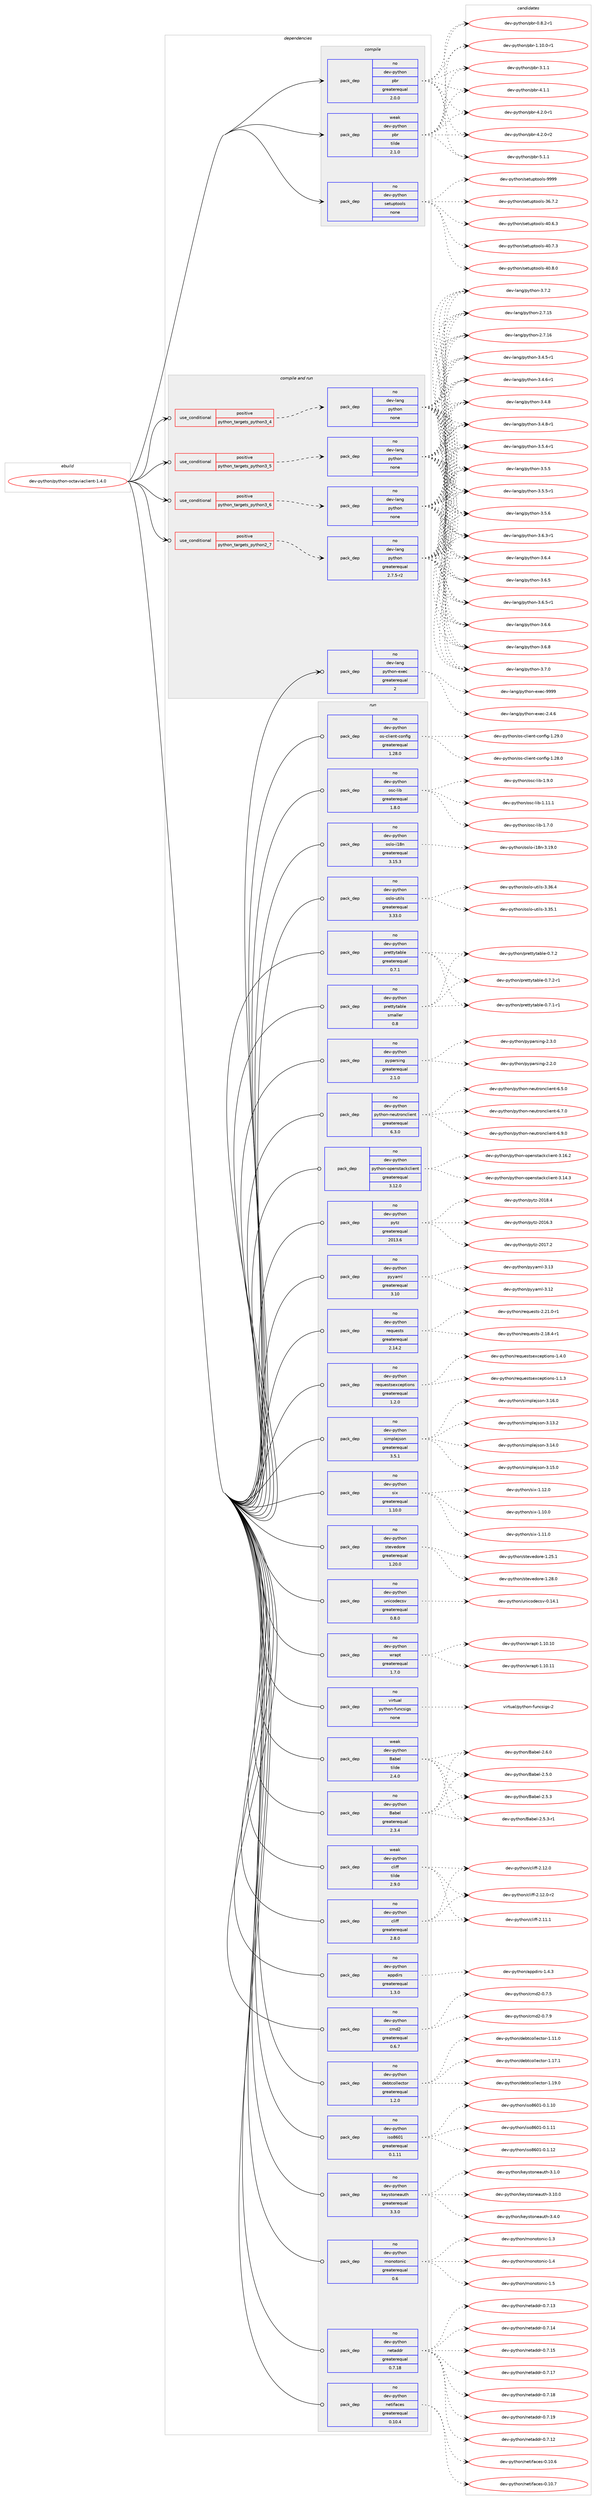 digraph prolog {

# *************
# Graph options
# *************

newrank=true;
concentrate=true;
compound=true;
graph [rankdir=LR,fontname=Helvetica,fontsize=10,ranksep=1.5];#, ranksep=2.5, nodesep=0.2];
edge  [arrowhead=vee];
node  [fontname=Helvetica,fontsize=10];

# **********
# The ebuild
# **********

subgraph cluster_leftcol {
color=gray;
rank=same;
label=<<i>ebuild</i>>;
id [label="dev-python/python-octaviaclient-1.4.0", color=red, width=4, href="../dev-python/python-octaviaclient-1.4.0.svg"];
}

# ****************
# The dependencies
# ****************

subgraph cluster_midcol {
color=gray;
label=<<i>dependencies</i>>;
subgraph cluster_compile {
fillcolor="#eeeeee";
style=filled;
label=<<i>compile</i>>;
subgraph pack1029944 {
dependency1436236 [label=<<TABLE BORDER="0" CELLBORDER="1" CELLSPACING="0" CELLPADDING="4" WIDTH="220"><TR><TD ROWSPAN="6" CELLPADDING="30">pack_dep</TD></TR><TR><TD WIDTH="110">no</TD></TR><TR><TD>dev-python</TD></TR><TR><TD>pbr</TD></TR><TR><TD>greaterequal</TD></TR><TR><TD>2.0.0</TD></TR></TABLE>>, shape=none, color=blue];
}
id:e -> dependency1436236:w [weight=20,style="solid",arrowhead="vee"];
subgraph pack1029945 {
dependency1436237 [label=<<TABLE BORDER="0" CELLBORDER="1" CELLSPACING="0" CELLPADDING="4" WIDTH="220"><TR><TD ROWSPAN="6" CELLPADDING="30">pack_dep</TD></TR><TR><TD WIDTH="110">no</TD></TR><TR><TD>dev-python</TD></TR><TR><TD>setuptools</TD></TR><TR><TD>none</TD></TR><TR><TD></TD></TR></TABLE>>, shape=none, color=blue];
}
id:e -> dependency1436237:w [weight=20,style="solid",arrowhead="vee"];
subgraph pack1029946 {
dependency1436238 [label=<<TABLE BORDER="0" CELLBORDER="1" CELLSPACING="0" CELLPADDING="4" WIDTH="220"><TR><TD ROWSPAN="6" CELLPADDING="30">pack_dep</TD></TR><TR><TD WIDTH="110">weak</TD></TR><TR><TD>dev-python</TD></TR><TR><TD>pbr</TD></TR><TR><TD>tilde</TD></TR><TR><TD>2.1.0</TD></TR></TABLE>>, shape=none, color=blue];
}
id:e -> dependency1436238:w [weight=20,style="solid",arrowhead="vee"];
}
subgraph cluster_compileandrun {
fillcolor="#eeeeee";
style=filled;
label=<<i>compile and run</i>>;
subgraph cond382938 {
dependency1436239 [label=<<TABLE BORDER="0" CELLBORDER="1" CELLSPACING="0" CELLPADDING="4"><TR><TD ROWSPAN="3" CELLPADDING="10">use_conditional</TD></TR><TR><TD>positive</TD></TR><TR><TD>python_targets_python2_7</TD></TR></TABLE>>, shape=none, color=red];
subgraph pack1029947 {
dependency1436240 [label=<<TABLE BORDER="0" CELLBORDER="1" CELLSPACING="0" CELLPADDING="4" WIDTH="220"><TR><TD ROWSPAN="6" CELLPADDING="30">pack_dep</TD></TR><TR><TD WIDTH="110">no</TD></TR><TR><TD>dev-lang</TD></TR><TR><TD>python</TD></TR><TR><TD>greaterequal</TD></TR><TR><TD>2.7.5-r2</TD></TR></TABLE>>, shape=none, color=blue];
}
dependency1436239:e -> dependency1436240:w [weight=20,style="dashed",arrowhead="vee"];
}
id:e -> dependency1436239:w [weight=20,style="solid",arrowhead="odotvee"];
subgraph cond382939 {
dependency1436241 [label=<<TABLE BORDER="0" CELLBORDER="1" CELLSPACING="0" CELLPADDING="4"><TR><TD ROWSPAN="3" CELLPADDING="10">use_conditional</TD></TR><TR><TD>positive</TD></TR><TR><TD>python_targets_python3_4</TD></TR></TABLE>>, shape=none, color=red];
subgraph pack1029948 {
dependency1436242 [label=<<TABLE BORDER="0" CELLBORDER="1" CELLSPACING="0" CELLPADDING="4" WIDTH="220"><TR><TD ROWSPAN="6" CELLPADDING="30">pack_dep</TD></TR><TR><TD WIDTH="110">no</TD></TR><TR><TD>dev-lang</TD></TR><TR><TD>python</TD></TR><TR><TD>none</TD></TR><TR><TD></TD></TR></TABLE>>, shape=none, color=blue];
}
dependency1436241:e -> dependency1436242:w [weight=20,style="dashed",arrowhead="vee"];
}
id:e -> dependency1436241:w [weight=20,style="solid",arrowhead="odotvee"];
subgraph cond382940 {
dependency1436243 [label=<<TABLE BORDER="0" CELLBORDER="1" CELLSPACING="0" CELLPADDING="4"><TR><TD ROWSPAN="3" CELLPADDING="10">use_conditional</TD></TR><TR><TD>positive</TD></TR><TR><TD>python_targets_python3_5</TD></TR></TABLE>>, shape=none, color=red];
subgraph pack1029949 {
dependency1436244 [label=<<TABLE BORDER="0" CELLBORDER="1" CELLSPACING="0" CELLPADDING="4" WIDTH="220"><TR><TD ROWSPAN="6" CELLPADDING="30">pack_dep</TD></TR><TR><TD WIDTH="110">no</TD></TR><TR><TD>dev-lang</TD></TR><TR><TD>python</TD></TR><TR><TD>none</TD></TR><TR><TD></TD></TR></TABLE>>, shape=none, color=blue];
}
dependency1436243:e -> dependency1436244:w [weight=20,style="dashed",arrowhead="vee"];
}
id:e -> dependency1436243:w [weight=20,style="solid",arrowhead="odotvee"];
subgraph cond382941 {
dependency1436245 [label=<<TABLE BORDER="0" CELLBORDER="1" CELLSPACING="0" CELLPADDING="4"><TR><TD ROWSPAN="3" CELLPADDING="10">use_conditional</TD></TR><TR><TD>positive</TD></TR><TR><TD>python_targets_python3_6</TD></TR></TABLE>>, shape=none, color=red];
subgraph pack1029950 {
dependency1436246 [label=<<TABLE BORDER="0" CELLBORDER="1" CELLSPACING="0" CELLPADDING="4" WIDTH="220"><TR><TD ROWSPAN="6" CELLPADDING="30">pack_dep</TD></TR><TR><TD WIDTH="110">no</TD></TR><TR><TD>dev-lang</TD></TR><TR><TD>python</TD></TR><TR><TD>none</TD></TR><TR><TD></TD></TR></TABLE>>, shape=none, color=blue];
}
dependency1436245:e -> dependency1436246:w [weight=20,style="dashed",arrowhead="vee"];
}
id:e -> dependency1436245:w [weight=20,style="solid",arrowhead="odotvee"];
subgraph pack1029951 {
dependency1436247 [label=<<TABLE BORDER="0" CELLBORDER="1" CELLSPACING="0" CELLPADDING="4" WIDTH="220"><TR><TD ROWSPAN="6" CELLPADDING="30">pack_dep</TD></TR><TR><TD WIDTH="110">no</TD></TR><TR><TD>dev-lang</TD></TR><TR><TD>python-exec</TD></TR><TR><TD>greaterequal</TD></TR><TR><TD>2</TD></TR></TABLE>>, shape=none, color=blue];
}
id:e -> dependency1436247:w [weight=20,style="solid",arrowhead="odotvee"];
}
subgraph cluster_run {
fillcolor="#eeeeee";
style=filled;
label=<<i>run</i>>;
subgraph pack1029952 {
dependency1436248 [label=<<TABLE BORDER="0" CELLBORDER="1" CELLSPACING="0" CELLPADDING="4" WIDTH="220"><TR><TD ROWSPAN="6" CELLPADDING="30">pack_dep</TD></TR><TR><TD WIDTH="110">no</TD></TR><TR><TD>dev-python</TD></TR><TR><TD>Babel</TD></TR><TR><TD>greaterequal</TD></TR><TR><TD>2.3.4</TD></TR></TABLE>>, shape=none, color=blue];
}
id:e -> dependency1436248:w [weight=20,style="solid",arrowhead="odot"];
subgraph pack1029953 {
dependency1436249 [label=<<TABLE BORDER="0" CELLBORDER="1" CELLSPACING="0" CELLPADDING="4" WIDTH="220"><TR><TD ROWSPAN="6" CELLPADDING="30">pack_dep</TD></TR><TR><TD WIDTH="110">no</TD></TR><TR><TD>dev-python</TD></TR><TR><TD>appdirs</TD></TR><TR><TD>greaterequal</TD></TR><TR><TD>1.3.0</TD></TR></TABLE>>, shape=none, color=blue];
}
id:e -> dependency1436249:w [weight=20,style="solid",arrowhead="odot"];
subgraph pack1029954 {
dependency1436250 [label=<<TABLE BORDER="0" CELLBORDER="1" CELLSPACING="0" CELLPADDING="4" WIDTH="220"><TR><TD ROWSPAN="6" CELLPADDING="30">pack_dep</TD></TR><TR><TD WIDTH="110">no</TD></TR><TR><TD>dev-python</TD></TR><TR><TD>cliff</TD></TR><TR><TD>greaterequal</TD></TR><TR><TD>2.8.0</TD></TR></TABLE>>, shape=none, color=blue];
}
id:e -> dependency1436250:w [weight=20,style="solid",arrowhead="odot"];
subgraph pack1029955 {
dependency1436251 [label=<<TABLE BORDER="0" CELLBORDER="1" CELLSPACING="0" CELLPADDING="4" WIDTH="220"><TR><TD ROWSPAN="6" CELLPADDING="30">pack_dep</TD></TR><TR><TD WIDTH="110">no</TD></TR><TR><TD>dev-python</TD></TR><TR><TD>cmd2</TD></TR><TR><TD>greaterequal</TD></TR><TR><TD>0.6.7</TD></TR></TABLE>>, shape=none, color=blue];
}
id:e -> dependency1436251:w [weight=20,style="solid",arrowhead="odot"];
subgraph pack1029956 {
dependency1436252 [label=<<TABLE BORDER="0" CELLBORDER="1" CELLSPACING="0" CELLPADDING="4" WIDTH="220"><TR><TD ROWSPAN="6" CELLPADDING="30">pack_dep</TD></TR><TR><TD WIDTH="110">no</TD></TR><TR><TD>dev-python</TD></TR><TR><TD>debtcollector</TD></TR><TR><TD>greaterequal</TD></TR><TR><TD>1.2.0</TD></TR></TABLE>>, shape=none, color=blue];
}
id:e -> dependency1436252:w [weight=20,style="solid",arrowhead="odot"];
subgraph pack1029957 {
dependency1436253 [label=<<TABLE BORDER="0" CELLBORDER="1" CELLSPACING="0" CELLPADDING="4" WIDTH="220"><TR><TD ROWSPAN="6" CELLPADDING="30">pack_dep</TD></TR><TR><TD WIDTH="110">no</TD></TR><TR><TD>dev-python</TD></TR><TR><TD>iso8601</TD></TR><TR><TD>greaterequal</TD></TR><TR><TD>0.1.11</TD></TR></TABLE>>, shape=none, color=blue];
}
id:e -> dependency1436253:w [weight=20,style="solid",arrowhead="odot"];
subgraph pack1029958 {
dependency1436254 [label=<<TABLE BORDER="0" CELLBORDER="1" CELLSPACING="0" CELLPADDING="4" WIDTH="220"><TR><TD ROWSPAN="6" CELLPADDING="30">pack_dep</TD></TR><TR><TD WIDTH="110">no</TD></TR><TR><TD>dev-python</TD></TR><TR><TD>keystoneauth</TD></TR><TR><TD>greaterequal</TD></TR><TR><TD>3.3.0</TD></TR></TABLE>>, shape=none, color=blue];
}
id:e -> dependency1436254:w [weight=20,style="solid",arrowhead="odot"];
subgraph pack1029959 {
dependency1436255 [label=<<TABLE BORDER="0" CELLBORDER="1" CELLSPACING="0" CELLPADDING="4" WIDTH="220"><TR><TD ROWSPAN="6" CELLPADDING="30">pack_dep</TD></TR><TR><TD WIDTH="110">no</TD></TR><TR><TD>dev-python</TD></TR><TR><TD>monotonic</TD></TR><TR><TD>greaterequal</TD></TR><TR><TD>0.6</TD></TR></TABLE>>, shape=none, color=blue];
}
id:e -> dependency1436255:w [weight=20,style="solid",arrowhead="odot"];
subgraph pack1029960 {
dependency1436256 [label=<<TABLE BORDER="0" CELLBORDER="1" CELLSPACING="0" CELLPADDING="4" WIDTH="220"><TR><TD ROWSPAN="6" CELLPADDING="30">pack_dep</TD></TR><TR><TD WIDTH="110">no</TD></TR><TR><TD>dev-python</TD></TR><TR><TD>netaddr</TD></TR><TR><TD>greaterequal</TD></TR><TR><TD>0.7.18</TD></TR></TABLE>>, shape=none, color=blue];
}
id:e -> dependency1436256:w [weight=20,style="solid",arrowhead="odot"];
subgraph pack1029961 {
dependency1436257 [label=<<TABLE BORDER="0" CELLBORDER="1" CELLSPACING="0" CELLPADDING="4" WIDTH="220"><TR><TD ROWSPAN="6" CELLPADDING="30">pack_dep</TD></TR><TR><TD WIDTH="110">no</TD></TR><TR><TD>dev-python</TD></TR><TR><TD>netifaces</TD></TR><TR><TD>greaterequal</TD></TR><TR><TD>0.10.4</TD></TR></TABLE>>, shape=none, color=blue];
}
id:e -> dependency1436257:w [weight=20,style="solid",arrowhead="odot"];
subgraph pack1029962 {
dependency1436258 [label=<<TABLE BORDER="0" CELLBORDER="1" CELLSPACING="0" CELLPADDING="4" WIDTH="220"><TR><TD ROWSPAN="6" CELLPADDING="30">pack_dep</TD></TR><TR><TD WIDTH="110">no</TD></TR><TR><TD>dev-python</TD></TR><TR><TD>os-client-config</TD></TR><TR><TD>greaterequal</TD></TR><TR><TD>1.28.0</TD></TR></TABLE>>, shape=none, color=blue];
}
id:e -> dependency1436258:w [weight=20,style="solid",arrowhead="odot"];
subgraph pack1029963 {
dependency1436259 [label=<<TABLE BORDER="0" CELLBORDER="1" CELLSPACING="0" CELLPADDING="4" WIDTH="220"><TR><TD ROWSPAN="6" CELLPADDING="30">pack_dep</TD></TR><TR><TD WIDTH="110">no</TD></TR><TR><TD>dev-python</TD></TR><TR><TD>osc-lib</TD></TR><TR><TD>greaterequal</TD></TR><TR><TD>1.8.0</TD></TR></TABLE>>, shape=none, color=blue];
}
id:e -> dependency1436259:w [weight=20,style="solid",arrowhead="odot"];
subgraph pack1029964 {
dependency1436260 [label=<<TABLE BORDER="0" CELLBORDER="1" CELLSPACING="0" CELLPADDING="4" WIDTH="220"><TR><TD ROWSPAN="6" CELLPADDING="30">pack_dep</TD></TR><TR><TD WIDTH="110">no</TD></TR><TR><TD>dev-python</TD></TR><TR><TD>oslo-i18n</TD></TR><TR><TD>greaterequal</TD></TR><TR><TD>3.15.3</TD></TR></TABLE>>, shape=none, color=blue];
}
id:e -> dependency1436260:w [weight=20,style="solid",arrowhead="odot"];
subgraph pack1029965 {
dependency1436261 [label=<<TABLE BORDER="0" CELLBORDER="1" CELLSPACING="0" CELLPADDING="4" WIDTH="220"><TR><TD ROWSPAN="6" CELLPADDING="30">pack_dep</TD></TR><TR><TD WIDTH="110">no</TD></TR><TR><TD>dev-python</TD></TR><TR><TD>oslo-utils</TD></TR><TR><TD>greaterequal</TD></TR><TR><TD>3.33.0</TD></TR></TABLE>>, shape=none, color=blue];
}
id:e -> dependency1436261:w [weight=20,style="solid",arrowhead="odot"];
subgraph pack1029966 {
dependency1436262 [label=<<TABLE BORDER="0" CELLBORDER="1" CELLSPACING="0" CELLPADDING="4" WIDTH="220"><TR><TD ROWSPAN="6" CELLPADDING="30">pack_dep</TD></TR><TR><TD WIDTH="110">no</TD></TR><TR><TD>dev-python</TD></TR><TR><TD>prettytable</TD></TR><TR><TD>greaterequal</TD></TR><TR><TD>0.7.1</TD></TR></TABLE>>, shape=none, color=blue];
}
id:e -> dependency1436262:w [weight=20,style="solid",arrowhead="odot"];
subgraph pack1029967 {
dependency1436263 [label=<<TABLE BORDER="0" CELLBORDER="1" CELLSPACING="0" CELLPADDING="4" WIDTH="220"><TR><TD ROWSPAN="6" CELLPADDING="30">pack_dep</TD></TR><TR><TD WIDTH="110">no</TD></TR><TR><TD>dev-python</TD></TR><TR><TD>prettytable</TD></TR><TR><TD>smaller</TD></TR><TR><TD>0.8</TD></TR></TABLE>>, shape=none, color=blue];
}
id:e -> dependency1436263:w [weight=20,style="solid",arrowhead="odot"];
subgraph pack1029968 {
dependency1436264 [label=<<TABLE BORDER="0" CELLBORDER="1" CELLSPACING="0" CELLPADDING="4" WIDTH="220"><TR><TD ROWSPAN="6" CELLPADDING="30">pack_dep</TD></TR><TR><TD WIDTH="110">no</TD></TR><TR><TD>dev-python</TD></TR><TR><TD>pyparsing</TD></TR><TR><TD>greaterequal</TD></TR><TR><TD>2.1.0</TD></TR></TABLE>>, shape=none, color=blue];
}
id:e -> dependency1436264:w [weight=20,style="solid",arrowhead="odot"];
subgraph pack1029969 {
dependency1436265 [label=<<TABLE BORDER="0" CELLBORDER="1" CELLSPACING="0" CELLPADDING="4" WIDTH="220"><TR><TD ROWSPAN="6" CELLPADDING="30">pack_dep</TD></TR><TR><TD WIDTH="110">no</TD></TR><TR><TD>dev-python</TD></TR><TR><TD>python-neutronclient</TD></TR><TR><TD>greaterequal</TD></TR><TR><TD>6.3.0</TD></TR></TABLE>>, shape=none, color=blue];
}
id:e -> dependency1436265:w [weight=20,style="solid",arrowhead="odot"];
subgraph pack1029970 {
dependency1436266 [label=<<TABLE BORDER="0" CELLBORDER="1" CELLSPACING="0" CELLPADDING="4" WIDTH="220"><TR><TD ROWSPAN="6" CELLPADDING="30">pack_dep</TD></TR><TR><TD WIDTH="110">no</TD></TR><TR><TD>dev-python</TD></TR><TR><TD>python-openstackclient</TD></TR><TR><TD>greaterequal</TD></TR><TR><TD>3.12.0</TD></TR></TABLE>>, shape=none, color=blue];
}
id:e -> dependency1436266:w [weight=20,style="solid",arrowhead="odot"];
subgraph pack1029971 {
dependency1436267 [label=<<TABLE BORDER="0" CELLBORDER="1" CELLSPACING="0" CELLPADDING="4" WIDTH="220"><TR><TD ROWSPAN="6" CELLPADDING="30">pack_dep</TD></TR><TR><TD WIDTH="110">no</TD></TR><TR><TD>dev-python</TD></TR><TR><TD>pytz</TD></TR><TR><TD>greaterequal</TD></TR><TR><TD>2013.6</TD></TR></TABLE>>, shape=none, color=blue];
}
id:e -> dependency1436267:w [weight=20,style="solid",arrowhead="odot"];
subgraph pack1029972 {
dependency1436268 [label=<<TABLE BORDER="0" CELLBORDER="1" CELLSPACING="0" CELLPADDING="4" WIDTH="220"><TR><TD ROWSPAN="6" CELLPADDING="30">pack_dep</TD></TR><TR><TD WIDTH="110">no</TD></TR><TR><TD>dev-python</TD></TR><TR><TD>pyyaml</TD></TR><TR><TD>greaterequal</TD></TR><TR><TD>3.10</TD></TR></TABLE>>, shape=none, color=blue];
}
id:e -> dependency1436268:w [weight=20,style="solid",arrowhead="odot"];
subgraph pack1029973 {
dependency1436269 [label=<<TABLE BORDER="0" CELLBORDER="1" CELLSPACING="0" CELLPADDING="4" WIDTH="220"><TR><TD ROWSPAN="6" CELLPADDING="30">pack_dep</TD></TR><TR><TD WIDTH="110">no</TD></TR><TR><TD>dev-python</TD></TR><TR><TD>requests</TD></TR><TR><TD>greaterequal</TD></TR><TR><TD>2.14.2</TD></TR></TABLE>>, shape=none, color=blue];
}
id:e -> dependency1436269:w [weight=20,style="solid",arrowhead="odot"];
subgraph pack1029974 {
dependency1436270 [label=<<TABLE BORDER="0" CELLBORDER="1" CELLSPACING="0" CELLPADDING="4" WIDTH="220"><TR><TD ROWSPAN="6" CELLPADDING="30">pack_dep</TD></TR><TR><TD WIDTH="110">no</TD></TR><TR><TD>dev-python</TD></TR><TR><TD>requestsexceptions</TD></TR><TR><TD>greaterequal</TD></TR><TR><TD>1.2.0</TD></TR></TABLE>>, shape=none, color=blue];
}
id:e -> dependency1436270:w [weight=20,style="solid",arrowhead="odot"];
subgraph pack1029975 {
dependency1436271 [label=<<TABLE BORDER="0" CELLBORDER="1" CELLSPACING="0" CELLPADDING="4" WIDTH="220"><TR><TD ROWSPAN="6" CELLPADDING="30">pack_dep</TD></TR><TR><TD WIDTH="110">no</TD></TR><TR><TD>dev-python</TD></TR><TR><TD>simplejson</TD></TR><TR><TD>greaterequal</TD></TR><TR><TD>3.5.1</TD></TR></TABLE>>, shape=none, color=blue];
}
id:e -> dependency1436271:w [weight=20,style="solid",arrowhead="odot"];
subgraph pack1029976 {
dependency1436272 [label=<<TABLE BORDER="0" CELLBORDER="1" CELLSPACING="0" CELLPADDING="4" WIDTH="220"><TR><TD ROWSPAN="6" CELLPADDING="30">pack_dep</TD></TR><TR><TD WIDTH="110">no</TD></TR><TR><TD>dev-python</TD></TR><TR><TD>six</TD></TR><TR><TD>greaterequal</TD></TR><TR><TD>1.10.0</TD></TR></TABLE>>, shape=none, color=blue];
}
id:e -> dependency1436272:w [weight=20,style="solid",arrowhead="odot"];
subgraph pack1029977 {
dependency1436273 [label=<<TABLE BORDER="0" CELLBORDER="1" CELLSPACING="0" CELLPADDING="4" WIDTH="220"><TR><TD ROWSPAN="6" CELLPADDING="30">pack_dep</TD></TR><TR><TD WIDTH="110">no</TD></TR><TR><TD>dev-python</TD></TR><TR><TD>stevedore</TD></TR><TR><TD>greaterequal</TD></TR><TR><TD>1.20.0</TD></TR></TABLE>>, shape=none, color=blue];
}
id:e -> dependency1436273:w [weight=20,style="solid",arrowhead="odot"];
subgraph pack1029978 {
dependency1436274 [label=<<TABLE BORDER="0" CELLBORDER="1" CELLSPACING="0" CELLPADDING="4" WIDTH="220"><TR><TD ROWSPAN="6" CELLPADDING="30">pack_dep</TD></TR><TR><TD WIDTH="110">no</TD></TR><TR><TD>dev-python</TD></TR><TR><TD>unicodecsv</TD></TR><TR><TD>greaterequal</TD></TR><TR><TD>0.8.0</TD></TR></TABLE>>, shape=none, color=blue];
}
id:e -> dependency1436274:w [weight=20,style="solid",arrowhead="odot"];
subgraph pack1029979 {
dependency1436275 [label=<<TABLE BORDER="0" CELLBORDER="1" CELLSPACING="0" CELLPADDING="4" WIDTH="220"><TR><TD ROWSPAN="6" CELLPADDING="30">pack_dep</TD></TR><TR><TD WIDTH="110">no</TD></TR><TR><TD>dev-python</TD></TR><TR><TD>wrapt</TD></TR><TR><TD>greaterequal</TD></TR><TR><TD>1.7.0</TD></TR></TABLE>>, shape=none, color=blue];
}
id:e -> dependency1436275:w [weight=20,style="solid",arrowhead="odot"];
subgraph pack1029980 {
dependency1436276 [label=<<TABLE BORDER="0" CELLBORDER="1" CELLSPACING="0" CELLPADDING="4" WIDTH="220"><TR><TD ROWSPAN="6" CELLPADDING="30">pack_dep</TD></TR><TR><TD WIDTH="110">no</TD></TR><TR><TD>virtual</TD></TR><TR><TD>python-funcsigs</TD></TR><TR><TD>none</TD></TR><TR><TD></TD></TR></TABLE>>, shape=none, color=blue];
}
id:e -> dependency1436276:w [weight=20,style="solid",arrowhead="odot"];
subgraph pack1029981 {
dependency1436277 [label=<<TABLE BORDER="0" CELLBORDER="1" CELLSPACING="0" CELLPADDING="4" WIDTH="220"><TR><TD ROWSPAN="6" CELLPADDING="30">pack_dep</TD></TR><TR><TD WIDTH="110">weak</TD></TR><TR><TD>dev-python</TD></TR><TR><TD>Babel</TD></TR><TR><TD>tilde</TD></TR><TR><TD>2.4.0</TD></TR></TABLE>>, shape=none, color=blue];
}
id:e -> dependency1436277:w [weight=20,style="solid",arrowhead="odot"];
subgraph pack1029982 {
dependency1436278 [label=<<TABLE BORDER="0" CELLBORDER="1" CELLSPACING="0" CELLPADDING="4" WIDTH="220"><TR><TD ROWSPAN="6" CELLPADDING="30">pack_dep</TD></TR><TR><TD WIDTH="110">weak</TD></TR><TR><TD>dev-python</TD></TR><TR><TD>cliff</TD></TR><TR><TD>tilde</TD></TR><TR><TD>2.9.0</TD></TR></TABLE>>, shape=none, color=blue];
}
id:e -> dependency1436278:w [weight=20,style="solid",arrowhead="odot"];
}
}

# **************
# The candidates
# **************

subgraph cluster_choices {
rank=same;
color=gray;
label=<<i>candidates</i>>;

subgraph choice1029944 {
color=black;
nodesep=1;
choice1001011184511212111610411111047112981144548465646504511449 [label="dev-python/pbr-0.8.2-r1", color=red, width=4,href="../dev-python/pbr-0.8.2-r1.svg"];
choice100101118451121211161041111104711298114454946494846484511449 [label="dev-python/pbr-1.10.0-r1", color=red, width=4,href="../dev-python/pbr-1.10.0-r1.svg"];
choice100101118451121211161041111104711298114455146494649 [label="dev-python/pbr-3.1.1", color=red, width=4,href="../dev-python/pbr-3.1.1.svg"];
choice100101118451121211161041111104711298114455246494649 [label="dev-python/pbr-4.1.1", color=red, width=4,href="../dev-python/pbr-4.1.1.svg"];
choice1001011184511212111610411111047112981144552465046484511449 [label="dev-python/pbr-4.2.0-r1", color=red, width=4,href="../dev-python/pbr-4.2.0-r1.svg"];
choice1001011184511212111610411111047112981144552465046484511450 [label="dev-python/pbr-4.2.0-r2", color=red, width=4,href="../dev-python/pbr-4.2.0-r2.svg"];
choice100101118451121211161041111104711298114455346494649 [label="dev-python/pbr-5.1.1", color=red, width=4,href="../dev-python/pbr-5.1.1.svg"];
dependency1436236:e -> choice1001011184511212111610411111047112981144548465646504511449:w [style=dotted,weight="100"];
dependency1436236:e -> choice100101118451121211161041111104711298114454946494846484511449:w [style=dotted,weight="100"];
dependency1436236:e -> choice100101118451121211161041111104711298114455146494649:w [style=dotted,weight="100"];
dependency1436236:e -> choice100101118451121211161041111104711298114455246494649:w [style=dotted,weight="100"];
dependency1436236:e -> choice1001011184511212111610411111047112981144552465046484511449:w [style=dotted,weight="100"];
dependency1436236:e -> choice1001011184511212111610411111047112981144552465046484511450:w [style=dotted,weight="100"];
dependency1436236:e -> choice100101118451121211161041111104711298114455346494649:w [style=dotted,weight="100"];
}
subgraph choice1029945 {
color=black;
nodesep=1;
choice100101118451121211161041111104711510111611711211611111110811545515446554650 [label="dev-python/setuptools-36.7.2", color=red, width=4,href="../dev-python/setuptools-36.7.2.svg"];
choice100101118451121211161041111104711510111611711211611111110811545524846544651 [label="dev-python/setuptools-40.6.3", color=red, width=4,href="../dev-python/setuptools-40.6.3.svg"];
choice100101118451121211161041111104711510111611711211611111110811545524846554651 [label="dev-python/setuptools-40.7.3", color=red, width=4,href="../dev-python/setuptools-40.7.3.svg"];
choice100101118451121211161041111104711510111611711211611111110811545524846564648 [label="dev-python/setuptools-40.8.0", color=red, width=4,href="../dev-python/setuptools-40.8.0.svg"];
choice10010111845112121116104111110471151011161171121161111111081154557575757 [label="dev-python/setuptools-9999", color=red, width=4,href="../dev-python/setuptools-9999.svg"];
dependency1436237:e -> choice100101118451121211161041111104711510111611711211611111110811545515446554650:w [style=dotted,weight="100"];
dependency1436237:e -> choice100101118451121211161041111104711510111611711211611111110811545524846544651:w [style=dotted,weight="100"];
dependency1436237:e -> choice100101118451121211161041111104711510111611711211611111110811545524846554651:w [style=dotted,weight="100"];
dependency1436237:e -> choice100101118451121211161041111104711510111611711211611111110811545524846564648:w [style=dotted,weight="100"];
dependency1436237:e -> choice10010111845112121116104111110471151011161171121161111111081154557575757:w [style=dotted,weight="100"];
}
subgraph choice1029946 {
color=black;
nodesep=1;
choice1001011184511212111610411111047112981144548465646504511449 [label="dev-python/pbr-0.8.2-r1", color=red, width=4,href="../dev-python/pbr-0.8.2-r1.svg"];
choice100101118451121211161041111104711298114454946494846484511449 [label="dev-python/pbr-1.10.0-r1", color=red, width=4,href="../dev-python/pbr-1.10.0-r1.svg"];
choice100101118451121211161041111104711298114455146494649 [label="dev-python/pbr-3.1.1", color=red, width=4,href="../dev-python/pbr-3.1.1.svg"];
choice100101118451121211161041111104711298114455246494649 [label="dev-python/pbr-4.1.1", color=red, width=4,href="../dev-python/pbr-4.1.1.svg"];
choice1001011184511212111610411111047112981144552465046484511449 [label="dev-python/pbr-4.2.0-r1", color=red, width=4,href="../dev-python/pbr-4.2.0-r1.svg"];
choice1001011184511212111610411111047112981144552465046484511450 [label="dev-python/pbr-4.2.0-r2", color=red, width=4,href="../dev-python/pbr-4.2.0-r2.svg"];
choice100101118451121211161041111104711298114455346494649 [label="dev-python/pbr-5.1.1", color=red, width=4,href="../dev-python/pbr-5.1.1.svg"];
dependency1436238:e -> choice1001011184511212111610411111047112981144548465646504511449:w [style=dotted,weight="100"];
dependency1436238:e -> choice100101118451121211161041111104711298114454946494846484511449:w [style=dotted,weight="100"];
dependency1436238:e -> choice100101118451121211161041111104711298114455146494649:w [style=dotted,weight="100"];
dependency1436238:e -> choice100101118451121211161041111104711298114455246494649:w [style=dotted,weight="100"];
dependency1436238:e -> choice1001011184511212111610411111047112981144552465046484511449:w [style=dotted,weight="100"];
dependency1436238:e -> choice1001011184511212111610411111047112981144552465046484511450:w [style=dotted,weight="100"];
dependency1436238:e -> choice100101118451121211161041111104711298114455346494649:w [style=dotted,weight="100"];
}
subgraph choice1029947 {
color=black;
nodesep=1;
choice10010111845108971101034711212111610411111045504655464953 [label="dev-lang/python-2.7.15", color=red, width=4,href="../dev-lang/python-2.7.15.svg"];
choice10010111845108971101034711212111610411111045504655464954 [label="dev-lang/python-2.7.16", color=red, width=4,href="../dev-lang/python-2.7.16.svg"];
choice1001011184510897110103471121211161041111104551465246534511449 [label="dev-lang/python-3.4.5-r1", color=red, width=4,href="../dev-lang/python-3.4.5-r1.svg"];
choice1001011184510897110103471121211161041111104551465246544511449 [label="dev-lang/python-3.4.6-r1", color=red, width=4,href="../dev-lang/python-3.4.6-r1.svg"];
choice100101118451089711010347112121116104111110455146524656 [label="dev-lang/python-3.4.8", color=red, width=4,href="../dev-lang/python-3.4.8.svg"];
choice1001011184510897110103471121211161041111104551465246564511449 [label="dev-lang/python-3.4.8-r1", color=red, width=4,href="../dev-lang/python-3.4.8-r1.svg"];
choice1001011184510897110103471121211161041111104551465346524511449 [label="dev-lang/python-3.5.4-r1", color=red, width=4,href="../dev-lang/python-3.5.4-r1.svg"];
choice100101118451089711010347112121116104111110455146534653 [label="dev-lang/python-3.5.5", color=red, width=4,href="../dev-lang/python-3.5.5.svg"];
choice1001011184510897110103471121211161041111104551465346534511449 [label="dev-lang/python-3.5.5-r1", color=red, width=4,href="../dev-lang/python-3.5.5-r1.svg"];
choice100101118451089711010347112121116104111110455146534654 [label="dev-lang/python-3.5.6", color=red, width=4,href="../dev-lang/python-3.5.6.svg"];
choice1001011184510897110103471121211161041111104551465446514511449 [label="dev-lang/python-3.6.3-r1", color=red, width=4,href="../dev-lang/python-3.6.3-r1.svg"];
choice100101118451089711010347112121116104111110455146544652 [label="dev-lang/python-3.6.4", color=red, width=4,href="../dev-lang/python-3.6.4.svg"];
choice100101118451089711010347112121116104111110455146544653 [label="dev-lang/python-3.6.5", color=red, width=4,href="../dev-lang/python-3.6.5.svg"];
choice1001011184510897110103471121211161041111104551465446534511449 [label="dev-lang/python-3.6.5-r1", color=red, width=4,href="../dev-lang/python-3.6.5-r1.svg"];
choice100101118451089711010347112121116104111110455146544654 [label="dev-lang/python-3.6.6", color=red, width=4,href="../dev-lang/python-3.6.6.svg"];
choice100101118451089711010347112121116104111110455146544656 [label="dev-lang/python-3.6.8", color=red, width=4,href="../dev-lang/python-3.6.8.svg"];
choice100101118451089711010347112121116104111110455146554648 [label="dev-lang/python-3.7.0", color=red, width=4,href="../dev-lang/python-3.7.0.svg"];
choice100101118451089711010347112121116104111110455146554650 [label="dev-lang/python-3.7.2", color=red, width=4,href="../dev-lang/python-3.7.2.svg"];
dependency1436240:e -> choice10010111845108971101034711212111610411111045504655464953:w [style=dotted,weight="100"];
dependency1436240:e -> choice10010111845108971101034711212111610411111045504655464954:w [style=dotted,weight="100"];
dependency1436240:e -> choice1001011184510897110103471121211161041111104551465246534511449:w [style=dotted,weight="100"];
dependency1436240:e -> choice1001011184510897110103471121211161041111104551465246544511449:w [style=dotted,weight="100"];
dependency1436240:e -> choice100101118451089711010347112121116104111110455146524656:w [style=dotted,weight="100"];
dependency1436240:e -> choice1001011184510897110103471121211161041111104551465246564511449:w [style=dotted,weight="100"];
dependency1436240:e -> choice1001011184510897110103471121211161041111104551465346524511449:w [style=dotted,weight="100"];
dependency1436240:e -> choice100101118451089711010347112121116104111110455146534653:w [style=dotted,weight="100"];
dependency1436240:e -> choice1001011184510897110103471121211161041111104551465346534511449:w [style=dotted,weight="100"];
dependency1436240:e -> choice100101118451089711010347112121116104111110455146534654:w [style=dotted,weight="100"];
dependency1436240:e -> choice1001011184510897110103471121211161041111104551465446514511449:w [style=dotted,weight="100"];
dependency1436240:e -> choice100101118451089711010347112121116104111110455146544652:w [style=dotted,weight="100"];
dependency1436240:e -> choice100101118451089711010347112121116104111110455146544653:w [style=dotted,weight="100"];
dependency1436240:e -> choice1001011184510897110103471121211161041111104551465446534511449:w [style=dotted,weight="100"];
dependency1436240:e -> choice100101118451089711010347112121116104111110455146544654:w [style=dotted,weight="100"];
dependency1436240:e -> choice100101118451089711010347112121116104111110455146544656:w [style=dotted,weight="100"];
dependency1436240:e -> choice100101118451089711010347112121116104111110455146554648:w [style=dotted,weight="100"];
dependency1436240:e -> choice100101118451089711010347112121116104111110455146554650:w [style=dotted,weight="100"];
}
subgraph choice1029948 {
color=black;
nodesep=1;
choice10010111845108971101034711212111610411111045504655464953 [label="dev-lang/python-2.7.15", color=red, width=4,href="../dev-lang/python-2.7.15.svg"];
choice10010111845108971101034711212111610411111045504655464954 [label="dev-lang/python-2.7.16", color=red, width=4,href="../dev-lang/python-2.7.16.svg"];
choice1001011184510897110103471121211161041111104551465246534511449 [label="dev-lang/python-3.4.5-r1", color=red, width=4,href="../dev-lang/python-3.4.5-r1.svg"];
choice1001011184510897110103471121211161041111104551465246544511449 [label="dev-lang/python-3.4.6-r1", color=red, width=4,href="../dev-lang/python-3.4.6-r1.svg"];
choice100101118451089711010347112121116104111110455146524656 [label="dev-lang/python-3.4.8", color=red, width=4,href="../dev-lang/python-3.4.8.svg"];
choice1001011184510897110103471121211161041111104551465246564511449 [label="dev-lang/python-3.4.8-r1", color=red, width=4,href="../dev-lang/python-3.4.8-r1.svg"];
choice1001011184510897110103471121211161041111104551465346524511449 [label="dev-lang/python-3.5.4-r1", color=red, width=4,href="../dev-lang/python-3.5.4-r1.svg"];
choice100101118451089711010347112121116104111110455146534653 [label="dev-lang/python-3.5.5", color=red, width=4,href="../dev-lang/python-3.5.5.svg"];
choice1001011184510897110103471121211161041111104551465346534511449 [label="dev-lang/python-3.5.5-r1", color=red, width=4,href="../dev-lang/python-3.5.5-r1.svg"];
choice100101118451089711010347112121116104111110455146534654 [label="dev-lang/python-3.5.6", color=red, width=4,href="../dev-lang/python-3.5.6.svg"];
choice1001011184510897110103471121211161041111104551465446514511449 [label="dev-lang/python-3.6.3-r1", color=red, width=4,href="../dev-lang/python-3.6.3-r1.svg"];
choice100101118451089711010347112121116104111110455146544652 [label="dev-lang/python-3.6.4", color=red, width=4,href="../dev-lang/python-3.6.4.svg"];
choice100101118451089711010347112121116104111110455146544653 [label="dev-lang/python-3.6.5", color=red, width=4,href="../dev-lang/python-3.6.5.svg"];
choice1001011184510897110103471121211161041111104551465446534511449 [label="dev-lang/python-3.6.5-r1", color=red, width=4,href="../dev-lang/python-3.6.5-r1.svg"];
choice100101118451089711010347112121116104111110455146544654 [label="dev-lang/python-3.6.6", color=red, width=4,href="../dev-lang/python-3.6.6.svg"];
choice100101118451089711010347112121116104111110455146544656 [label="dev-lang/python-3.6.8", color=red, width=4,href="../dev-lang/python-3.6.8.svg"];
choice100101118451089711010347112121116104111110455146554648 [label="dev-lang/python-3.7.0", color=red, width=4,href="../dev-lang/python-3.7.0.svg"];
choice100101118451089711010347112121116104111110455146554650 [label="dev-lang/python-3.7.2", color=red, width=4,href="../dev-lang/python-3.7.2.svg"];
dependency1436242:e -> choice10010111845108971101034711212111610411111045504655464953:w [style=dotted,weight="100"];
dependency1436242:e -> choice10010111845108971101034711212111610411111045504655464954:w [style=dotted,weight="100"];
dependency1436242:e -> choice1001011184510897110103471121211161041111104551465246534511449:w [style=dotted,weight="100"];
dependency1436242:e -> choice1001011184510897110103471121211161041111104551465246544511449:w [style=dotted,weight="100"];
dependency1436242:e -> choice100101118451089711010347112121116104111110455146524656:w [style=dotted,weight="100"];
dependency1436242:e -> choice1001011184510897110103471121211161041111104551465246564511449:w [style=dotted,weight="100"];
dependency1436242:e -> choice1001011184510897110103471121211161041111104551465346524511449:w [style=dotted,weight="100"];
dependency1436242:e -> choice100101118451089711010347112121116104111110455146534653:w [style=dotted,weight="100"];
dependency1436242:e -> choice1001011184510897110103471121211161041111104551465346534511449:w [style=dotted,weight="100"];
dependency1436242:e -> choice100101118451089711010347112121116104111110455146534654:w [style=dotted,weight="100"];
dependency1436242:e -> choice1001011184510897110103471121211161041111104551465446514511449:w [style=dotted,weight="100"];
dependency1436242:e -> choice100101118451089711010347112121116104111110455146544652:w [style=dotted,weight="100"];
dependency1436242:e -> choice100101118451089711010347112121116104111110455146544653:w [style=dotted,weight="100"];
dependency1436242:e -> choice1001011184510897110103471121211161041111104551465446534511449:w [style=dotted,weight="100"];
dependency1436242:e -> choice100101118451089711010347112121116104111110455146544654:w [style=dotted,weight="100"];
dependency1436242:e -> choice100101118451089711010347112121116104111110455146544656:w [style=dotted,weight="100"];
dependency1436242:e -> choice100101118451089711010347112121116104111110455146554648:w [style=dotted,weight="100"];
dependency1436242:e -> choice100101118451089711010347112121116104111110455146554650:w [style=dotted,weight="100"];
}
subgraph choice1029949 {
color=black;
nodesep=1;
choice10010111845108971101034711212111610411111045504655464953 [label="dev-lang/python-2.7.15", color=red, width=4,href="../dev-lang/python-2.7.15.svg"];
choice10010111845108971101034711212111610411111045504655464954 [label="dev-lang/python-2.7.16", color=red, width=4,href="../dev-lang/python-2.7.16.svg"];
choice1001011184510897110103471121211161041111104551465246534511449 [label="dev-lang/python-3.4.5-r1", color=red, width=4,href="../dev-lang/python-3.4.5-r1.svg"];
choice1001011184510897110103471121211161041111104551465246544511449 [label="dev-lang/python-3.4.6-r1", color=red, width=4,href="../dev-lang/python-3.4.6-r1.svg"];
choice100101118451089711010347112121116104111110455146524656 [label="dev-lang/python-3.4.8", color=red, width=4,href="../dev-lang/python-3.4.8.svg"];
choice1001011184510897110103471121211161041111104551465246564511449 [label="dev-lang/python-3.4.8-r1", color=red, width=4,href="../dev-lang/python-3.4.8-r1.svg"];
choice1001011184510897110103471121211161041111104551465346524511449 [label="dev-lang/python-3.5.4-r1", color=red, width=4,href="../dev-lang/python-3.5.4-r1.svg"];
choice100101118451089711010347112121116104111110455146534653 [label="dev-lang/python-3.5.5", color=red, width=4,href="../dev-lang/python-3.5.5.svg"];
choice1001011184510897110103471121211161041111104551465346534511449 [label="dev-lang/python-3.5.5-r1", color=red, width=4,href="../dev-lang/python-3.5.5-r1.svg"];
choice100101118451089711010347112121116104111110455146534654 [label="dev-lang/python-3.5.6", color=red, width=4,href="../dev-lang/python-3.5.6.svg"];
choice1001011184510897110103471121211161041111104551465446514511449 [label="dev-lang/python-3.6.3-r1", color=red, width=4,href="../dev-lang/python-3.6.3-r1.svg"];
choice100101118451089711010347112121116104111110455146544652 [label="dev-lang/python-3.6.4", color=red, width=4,href="../dev-lang/python-3.6.4.svg"];
choice100101118451089711010347112121116104111110455146544653 [label="dev-lang/python-3.6.5", color=red, width=4,href="../dev-lang/python-3.6.5.svg"];
choice1001011184510897110103471121211161041111104551465446534511449 [label="dev-lang/python-3.6.5-r1", color=red, width=4,href="../dev-lang/python-3.6.5-r1.svg"];
choice100101118451089711010347112121116104111110455146544654 [label="dev-lang/python-3.6.6", color=red, width=4,href="../dev-lang/python-3.6.6.svg"];
choice100101118451089711010347112121116104111110455146544656 [label="dev-lang/python-3.6.8", color=red, width=4,href="../dev-lang/python-3.6.8.svg"];
choice100101118451089711010347112121116104111110455146554648 [label="dev-lang/python-3.7.0", color=red, width=4,href="../dev-lang/python-3.7.0.svg"];
choice100101118451089711010347112121116104111110455146554650 [label="dev-lang/python-3.7.2", color=red, width=4,href="../dev-lang/python-3.7.2.svg"];
dependency1436244:e -> choice10010111845108971101034711212111610411111045504655464953:w [style=dotted,weight="100"];
dependency1436244:e -> choice10010111845108971101034711212111610411111045504655464954:w [style=dotted,weight="100"];
dependency1436244:e -> choice1001011184510897110103471121211161041111104551465246534511449:w [style=dotted,weight="100"];
dependency1436244:e -> choice1001011184510897110103471121211161041111104551465246544511449:w [style=dotted,weight="100"];
dependency1436244:e -> choice100101118451089711010347112121116104111110455146524656:w [style=dotted,weight="100"];
dependency1436244:e -> choice1001011184510897110103471121211161041111104551465246564511449:w [style=dotted,weight="100"];
dependency1436244:e -> choice1001011184510897110103471121211161041111104551465346524511449:w [style=dotted,weight="100"];
dependency1436244:e -> choice100101118451089711010347112121116104111110455146534653:w [style=dotted,weight="100"];
dependency1436244:e -> choice1001011184510897110103471121211161041111104551465346534511449:w [style=dotted,weight="100"];
dependency1436244:e -> choice100101118451089711010347112121116104111110455146534654:w [style=dotted,weight="100"];
dependency1436244:e -> choice1001011184510897110103471121211161041111104551465446514511449:w [style=dotted,weight="100"];
dependency1436244:e -> choice100101118451089711010347112121116104111110455146544652:w [style=dotted,weight="100"];
dependency1436244:e -> choice100101118451089711010347112121116104111110455146544653:w [style=dotted,weight="100"];
dependency1436244:e -> choice1001011184510897110103471121211161041111104551465446534511449:w [style=dotted,weight="100"];
dependency1436244:e -> choice100101118451089711010347112121116104111110455146544654:w [style=dotted,weight="100"];
dependency1436244:e -> choice100101118451089711010347112121116104111110455146544656:w [style=dotted,weight="100"];
dependency1436244:e -> choice100101118451089711010347112121116104111110455146554648:w [style=dotted,weight="100"];
dependency1436244:e -> choice100101118451089711010347112121116104111110455146554650:w [style=dotted,weight="100"];
}
subgraph choice1029950 {
color=black;
nodesep=1;
choice10010111845108971101034711212111610411111045504655464953 [label="dev-lang/python-2.7.15", color=red, width=4,href="../dev-lang/python-2.7.15.svg"];
choice10010111845108971101034711212111610411111045504655464954 [label="dev-lang/python-2.7.16", color=red, width=4,href="../dev-lang/python-2.7.16.svg"];
choice1001011184510897110103471121211161041111104551465246534511449 [label="dev-lang/python-3.4.5-r1", color=red, width=4,href="../dev-lang/python-3.4.5-r1.svg"];
choice1001011184510897110103471121211161041111104551465246544511449 [label="dev-lang/python-3.4.6-r1", color=red, width=4,href="../dev-lang/python-3.4.6-r1.svg"];
choice100101118451089711010347112121116104111110455146524656 [label="dev-lang/python-3.4.8", color=red, width=4,href="../dev-lang/python-3.4.8.svg"];
choice1001011184510897110103471121211161041111104551465246564511449 [label="dev-lang/python-3.4.8-r1", color=red, width=4,href="../dev-lang/python-3.4.8-r1.svg"];
choice1001011184510897110103471121211161041111104551465346524511449 [label="dev-lang/python-3.5.4-r1", color=red, width=4,href="../dev-lang/python-3.5.4-r1.svg"];
choice100101118451089711010347112121116104111110455146534653 [label="dev-lang/python-3.5.5", color=red, width=4,href="../dev-lang/python-3.5.5.svg"];
choice1001011184510897110103471121211161041111104551465346534511449 [label="dev-lang/python-3.5.5-r1", color=red, width=4,href="../dev-lang/python-3.5.5-r1.svg"];
choice100101118451089711010347112121116104111110455146534654 [label="dev-lang/python-3.5.6", color=red, width=4,href="../dev-lang/python-3.5.6.svg"];
choice1001011184510897110103471121211161041111104551465446514511449 [label="dev-lang/python-3.6.3-r1", color=red, width=4,href="../dev-lang/python-3.6.3-r1.svg"];
choice100101118451089711010347112121116104111110455146544652 [label="dev-lang/python-3.6.4", color=red, width=4,href="../dev-lang/python-3.6.4.svg"];
choice100101118451089711010347112121116104111110455146544653 [label="dev-lang/python-3.6.5", color=red, width=4,href="../dev-lang/python-3.6.5.svg"];
choice1001011184510897110103471121211161041111104551465446534511449 [label="dev-lang/python-3.6.5-r1", color=red, width=4,href="../dev-lang/python-3.6.5-r1.svg"];
choice100101118451089711010347112121116104111110455146544654 [label="dev-lang/python-3.6.6", color=red, width=4,href="../dev-lang/python-3.6.6.svg"];
choice100101118451089711010347112121116104111110455146544656 [label="dev-lang/python-3.6.8", color=red, width=4,href="../dev-lang/python-3.6.8.svg"];
choice100101118451089711010347112121116104111110455146554648 [label="dev-lang/python-3.7.0", color=red, width=4,href="../dev-lang/python-3.7.0.svg"];
choice100101118451089711010347112121116104111110455146554650 [label="dev-lang/python-3.7.2", color=red, width=4,href="../dev-lang/python-3.7.2.svg"];
dependency1436246:e -> choice10010111845108971101034711212111610411111045504655464953:w [style=dotted,weight="100"];
dependency1436246:e -> choice10010111845108971101034711212111610411111045504655464954:w [style=dotted,weight="100"];
dependency1436246:e -> choice1001011184510897110103471121211161041111104551465246534511449:w [style=dotted,weight="100"];
dependency1436246:e -> choice1001011184510897110103471121211161041111104551465246544511449:w [style=dotted,weight="100"];
dependency1436246:e -> choice100101118451089711010347112121116104111110455146524656:w [style=dotted,weight="100"];
dependency1436246:e -> choice1001011184510897110103471121211161041111104551465246564511449:w [style=dotted,weight="100"];
dependency1436246:e -> choice1001011184510897110103471121211161041111104551465346524511449:w [style=dotted,weight="100"];
dependency1436246:e -> choice100101118451089711010347112121116104111110455146534653:w [style=dotted,weight="100"];
dependency1436246:e -> choice1001011184510897110103471121211161041111104551465346534511449:w [style=dotted,weight="100"];
dependency1436246:e -> choice100101118451089711010347112121116104111110455146534654:w [style=dotted,weight="100"];
dependency1436246:e -> choice1001011184510897110103471121211161041111104551465446514511449:w [style=dotted,weight="100"];
dependency1436246:e -> choice100101118451089711010347112121116104111110455146544652:w [style=dotted,weight="100"];
dependency1436246:e -> choice100101118451089711010347112121116104111110455146544653:w [style=dotted,weight="100"];
dependency1436246:e -> choice1001011184510897110103471121211161041111104551465446534511449:w [style=dotted,weight="100"];
dependency1436246:e -> choice100101118451089711010347112121116104111110455146544654:w [style=dotted,weight="100"];
dependency1436246:e -> choice100101118451089711010347112121116104111110455146544656:w [style=dotted,weight="100"];
dependency1436246:e -> choice100101118451089711010347112121116104111110455146554648:w [style=dotted,weight="100"];
dependency1436246:e -> choice100101118451089711010347112121116104111110455146554650:w [style=dotted,weight="100"];
}
subgraph choice1029951 {
color=black;
nodesep=1;
choice1001011184510897110103471121211161041111104510112010199455046524654 [label="dev-lang/python-exec-2.4.6", color=red, width=4,href="../dev-lang/python-exec-2.4.6.svg"];
choice10010111845108971101034711212111610411111045101120101994557575757 [label="dev-lang/python-exec-9999", color=red, width=4,href="../dev-lang/python-exec-9999.svg"];
dependency1436247:e -> choice1001011184510897110103471121211161041111104510112010199455046524654:w [style=dotted,weight="100"];
dependency1436247:e -> choice10010111845108971101034711212111610411111045101120101994557575757:w [style=dotted,weight="100"];
}
subgraph choice1029952 {
color=black;
nodesep=1;
choice1001011184511212111610411111047669798101108455046534648 [label="dev-python/Babel-2.5.0", color=red, width=4,href="../dev-python/Babel-2.5.0.svg"];
choice1001011184511212111610411111047669798101108455046534651 [label="dev-python/Babel-2.5.3", color=red, width=4,href="../dev-python/Babel-2.5.3.svg"];
choice10010111845112121116104111110476697981011084550465346514511449 [label="dev-python/Babel-2.5.3-r1", color=red, width=4,href="../dev-python/Babel-2.5.3-r1.svg"];
choice1001011184511212111610411111047669798101108455046544648 [label="dev-python/Babel-2.6.0", color=red, width=4,href="../dev-python/Babel-2.6.0.svg"];
dependency1436248:e -> choice1001011184511212111610411111047669798101108455046534648:w [style=dotted,weight="100"];
dependency1436248:e -> choice1001011184511212111610411111047669798101108455046534651:w [style=dotted,weight="100"];
dependency1436248:e -> choice10010111845112121116104111110476697981011084550465346514511449:w [style=dotted,weight="100"];
dependency1436248:e -> choice1001011184511212111610411111047669798101108455046544648:w [style=dotted,weight="100"];
}
subgraph choice1029953 {
color=black;
nodesep=1;
choice100101118451121211161041111104797112112100105114115454946524651 [label="dev-python/appdirs-1.4.3", color=red, width=4,href="../dev-python/appdirs-1.4.3.svg"];
dependency1436249:e -> choice100101118451121211161041111104797112112100105114115454946524651:w [style=dotted,weight="100"];
}
subgraph choice1029954 {
color=black;
nodesep=1;
choice10010111845112121116104111110479910810510210245504649494649 [label="dev-python/cliff-2.11.1", color=red, width=4,href="../dev-python/cliff-2.11.1.svg"];
choice10010111845112121116104111110479910810510210245504649504648 [label="dev-python/cliff-2.12.0", color=red, width=4,href="../dev-python/cliff-2.12.0.svg"];
choice100101118451121211161041111104799108105102102455046495046484511450 [label="dev-python/cliff-2.12.0-r2", color=red, width=4,href="../dev-python/cliff-2.12.0-r2.svg"];
dependency1436250:e -> choice10010111845112121116104111110479910810510210245504649494649:w [style=dotted,weight="100"];
dependency1436250:e -> choice10010111845112121116104111110479910810510210245504649504648:w [style=dotted,weight="100"];
dependency1436250:e -> choice100101118451121211161041111104799108105102102455046495046484511450:w [style=dotted,weight="100"];
}
subgraph choice1029955 {
color=black;
nodesep=1;
choice10010111845112121116104111110479910910050454846554653 [label="dev-python/cmd2-0.7.5", color=red, width=4,href="../dev-python/cmd2-0.7.5.svg"];
choice10010111845112121116104111110479910910050454846554657 [label="dev-python/cmd2-0.7.9", color=red, width=4,href="../dev-python/cmd2-0.7.9.svg"];
dependency1436251:e -> choice10010111845112121116104111110479910910050454846554653:w [style=dotted,weight="100"];
dependency1436251:e -> choice10010111845112121116104111110479910910050454846554657:w [style=dotted,weight="100"];
}
subgraph choice1029956 {
color=black;
nodesep=1;
choice100101118451121211161041111104710010198116991111081081019911611111445494649494648 [label="dev-python/debtcollector-1.11.0", color=red, width=4,href="../dev-python/debtcollector-1.11.0.svg"];
choice100101118451121211161041111104710010198116991111081081019911611111445494649554649 [label="dev-python/debtcollector-1.17.1", color=red, width=4,href="../dev-python/debtcollector-1.17.1.svg"];
choice100101118451121211161041111104710010198116991111081081019911611111445494649574648 [label="dev-python/debtcollector-1.19.0", color=red, width=4,href="../dev-python/debtcollector-1.19.0.svg"];
dependency1436252:e -> choice100101118451121211161041111104710010198116991111081081019911611111445494649494648:w [style=dotted,weight="100"];
dependency1436252:e -> choice100101118451121211161041111104710010198116991111081081019911611111445494649554649:w [style=dotted,weight="100"];
dependency1436252:e -> choice100101118451121211161041111104710010198116991111081081019911611111445494649574648:w [style=dotted,weight="100"];
}
subgraph choice1029957 {
color=black;
nodesep=1;
choice10010111845112121116104111110471051151115654484945484649464948 [label="dev-python/iso8601-0.1.10", color=red, width=4,href="../dev-python/iso8601-0.1.10.svg"];
choice10010111845112121116104111110471051151115654484945484649464949 [label="dev-python/iso8601-0.1.11", color=red, width=4,href="../dev-python/iso8601-0.1.11.svg"];
choice10010111845112121116104111110471051151115654484945484649464950 [label="dev-python/iso8601-0.1.12", color=red, width=4,href="../dev-python/iso8601-0.1.12.svg"];
dependency1436253:e -> choice10010111845112121116104111110471051151115654484945484649464948:w [style=dotted,weight="100"];
dependency1436253:e -> choice10010111845112121116104111110471051151115654484945484649464949:w [style=dotted,weight="100"];
dependency1436253:e -> choice10010111845112121116104111110471051151115654484945484649464950:w [style=dotted,weight="100"];
}
subgraph choice1029958 {
color=black;
nodesep=1;
choice100101118451121211161041111104710710112111511611111010197117116104455146494648 [label="dev-python/keystoneauth-3.1.0", color=red, width=4,href="../dev-python/keystoneauth-3.1.0.svg"];
choice10010111845112121116104111110471071011211151161111101019711711610445514649484648 [label="dev-python/keystoneauth-3.10.0", color=red, width=4,href="../dev-python/keystoneauth-3.10.0.svg"];
choice100101118451121211161041111104710710112111511611111010197117116104455146524648 [label="dev-python/keystoneauth-3.4.0", color=red, width=4,href="../dev-python/keystoneauth-3.4.0.svg"];
dependency1436254:e -> choice100101118451121211161041111104710710112111511611111010197117116104455146494648:w [style=dotted,weight="100"];
dependency1436254:e -> choice10010111845112121116104111110471071011211151161111101019711711610445514649484648:w [style=dotted,weight="100"];
dependency1436254:e -> choice100101118451121211161041111104710710112111511611111010197117116104455146524648:w [style=dotted,weight="100"];
}
subgraph choice1029959 {
color=black;
nodesep=1;
choice10010111845112121116104111110471091111101111161111101059945494651 [label="dev-python/monotonic-1.3", color=red, width=4,href="../dev-python/monotonic-1.3.svg"];
choice10010111845112121116104111110471091111101111161111101059945494652 [label="dev-python/monotonic-1.4", color=red, width=4,href="../dev-python/monotonic-1.4.svg"];
choice10010111845112121116104111110471091111101111161111101059945494653 [label="dev-python/monotonic-1.5", color=red, width=4,href="../dev-python/monotonic-1.5.svg"];
dependency1436255:e -> choice10010111845112121116104111110471091111101111161111101059945494651:w [style=dotted,weight="100"];
dependency1436255:e -> choice10010111845112121116104111110471091111101111161111101059945494652:w [style=dotted,weight="100"];
dependency1436255:e -> choice10010111845112121116104111110471091111101111161111101059945494653:w [style=dotted,weight="100"];
}
subgraph choice1029960 {
color=black;
nodesep=1;
choice10010111845112121116104111110471101011169710010011445484655464950 [label="dev-python/netaddr-0.7.12", color=red, width=4,href="../dev-python/netaddr-0.7.12.svg"];
choice10010111845112121116104111110471101011169710010011445484655464951 [label="dev-python/netaddr-0.7.13", color=red, width=4,href="../dev-python/netaddr-0.7.13.svg"];
choice10010111845112121116104111110471101011169710010011445484655464952 [label="dev-python/netaddr-0.7.14", color=red, width=4,href="../dev-python/netaddr-0.7.14.svg"];
choice10010111845112121116104111110471101011169710010011445484655464953 [label="dev-python/netaddr-0.7.15", color=red, width=4,href="../dev-python/netaddr-0.7.15.svg"];
choice10010111845112121116104111110471101011169710010011445484655464955 [label="dev-python/netaddr-0.7.17", color=red, width=4,href="../dev-python/netaddr-0.7.17.svg"];
choice10010111845112121116104111110471101011169710010011445484655464956 [label="dev-python/netaddr-0.7.18", color=red, width=4,href="../dev-python/netaddr-0.7.18.svg"];
choice10010111845112121116104111110471101011169710010011445484655464957 [label="dev-python/netaddr-0.7.19", color=red, width=4,href="../dev-python/netaddr-0.7.19.svg"];
dependency1436256:e -> choice10010111845112121116104111110471101011169710010011445484655464950:w [style=dotted,weight="100"];
dependency1436256:e -> choice10010111845112121116104111110471101011169710010011445484655464951:w [style=dotted,weight="100"];
dependency1436256:e -> choice10010111845112121116104111110471101011169710010011445484655464952:w [style=dotted,weight="100"];
dependency1436256:e -> choice10010111845112121116104111110471101011169710010011445484655464953:w [style=dotted,weight="100"];
dependency1436256:e -> choice10010111845112121116104111110471101011169710010011445484655464955:w [style=dotted,weight="100"];
dependency1436256:e -> choice10010111845112121116104111110471101011169710010011445484655464956:w [style=dotted,weight="100"];
dependency1436256:e -> choice10010111845112121116104111110471101011169710010011445484655464957:w [style=dotted,weight="100"];
}
subgraph choice1029961 {
color=black;
nodesep=1;
choice1001011184511212111610411111047110101116105102979910111545484649484654 [label="dev-python/netifaces-0.10.6", color=red, width=4,href="../dev-python/netifaces-0.10.6.svg"];
choice1001011184511212111610411111047110101116105102979910111545484649484655 [label="dev-python/netifaces-0.10.7", color=red, width=4,href="../dev-python/netifaces-0.10.7.svg"];
dependency1436257:e -> choice1001011184511212111610411111047110101116105102979910111545484649484654:w [style=dotted,weight="100"];
dependency1436257:e -> choice1001011184511212111610411111047110101116105102979910111545484649484655:w [style=dotted,weight="100"];
}
subgraph choice1029962 {
color=black;
nodesep=1;
choice10010111845112121116104111110471111154599108105101110116459911111010210510345494650564648 [label="dev-python/os-client-config-1.28.0", color=red, width=4,href="../dev-python/os-client-config-1.28.0.svg"];
choice10010111845112121116104111110471111154599108105101110116459911111010210510345494650574648 [label="dev-python/os-client-config-1.29.0", color=red, width=4,href="../dev-python/os-client-config-1.29.0.svg"];
dependency1436258:e -> choice10010111845112121116104111110471111154599108105101110116459911111010210510345494650564648:w [style=dotted,weight="100"];
dependency1436258:e -> choice10010111845112121116104111110471111154599108105101110116459911111010210510345494650574648:w [style=dotted,weight="100"];
}
subgraph choice1029963 {
color=black;
nodesep=1;
choice100101118451121211161041111104711111599451081059845494649494649 [label="dev-python/osc-lib-1.11.1", color=red, width=4,href="../dev-python/osc-lib-1.11.1.svg"];
choice1001011184511212111610411111047111115994510810598454946554648 [label="dev-python/osc-lib-1.7.0", color=red, width=4,href="../dev-python/osc-lib-1.7.0.svg"];
choice1001011184511212111610411111047111115994510810598454946574648 [label="dev-python/osc-lib-1.9.0", color=red, width=4,href="../dev-python/osc-lib-1.9.0.svg"];
dependency1436259:e -> choice100101118451121211161041111104711111599451081059845494649494649:w [style=dotted,weight="100"];
dependency1436259:e -> choice1001011184511212111610411111047111115994510810598454946554648:w [style=dotted,weight="100"];
dependency1436259:e -> choice1001011184511212111610411111047111115994510810598454946574648:w [style=dotted,weight="100"];
}
subgraph choice1029964 {
color=black;
nodesep=1;
choice100101118451121211161041111104711111510811145105495611045514649574648 [label="dev-python/oslo-i18n-3.19.0", color=red, width=4,href="../dev-python/oslo-i18n-3.19.0.svg"];
dependency1436260:e -> choice100101118451121211161041111104711111510811145105495611045514649574648:w [style=dotted,weight="100"];
}
subgraph choice1029965 {
color=black;
nodesep=1;
choice10010111845112121116104111110471111151081114511711610510811545514651534649 [label="dev-python/oslo-utils-3.35.1", color=red, width=4,href="../dev-python/oslo-utils-3.35.1.svg"];
choice10010111845112121116104111110471111151081114511711610510811545514651544652 [label="dev-python/oslo-utils-3.36.4", color=red, width=4,href="../dev-python/oslo-utils-3.36.4.svg"];
dependency1436261:e -> choice10010111845112121116104111110471111151081114511711610510811545514651534649:w [style=dotted,weight="100"];
dependency1436261:e -> choice10010111845112121116104111110471111151081114511711610510811545514651544652:w [style=dotted,weight="100"];
}
subgraph choice1029966 {
color=black;
nodesep=1;
choice100101118451121211161041111104711211410111611612111697981081014548465546494511449 [label="dev-python/prettytable-0.7.1-r1", color=red, width=4,href="../dev-python/prettytable-0.7.1-r1.svg"];
choice10010111845112121116104111110471121141011161161211169798108101454846554650 [label="dev-python/prettytable-0.7.2", color=red, width=4,href="../dev-python/prettytable-0.7.2.svg"];
choice100101118451121211161041111104711211410111611612111697981081014548465546504511449 [label="dev-python/prettytable-0.7.2-r1", color=red, width=4,href="../dev-python/prettytable-0.7.2-r1.svg"];
dependency1436262:e -> choice100101118451121211161041111104711211410111611612111697981081014548465546494511449:w [style=dotted,weight="100"];
dependency1436262:e -> choice10010111845112121116104111110471121141011161161211169798108101454846554650:w [style=dotted,weight="100"];
dependency1436262:e -> choice100101118451121211161041111104711211410111611612111697981081014548465546504511449:w [style=dotted,weight="100"];
}
subgraph choice1029967 {
color=black;
nodesep=1;
choice100101118451121211161041111104711211410111611612111697981081014548465546494511449 [label="dev-python/prettytable-0.7.1-r1", color=red, width=4,href="../dev-python/prettytable-0.7.1-r1.svg"];
choice10010111845112121116104111110471121141011161161211169798108101454846554650 [label="dev-python/prettytable-0.7.2", color=red, width=4,href="../dev-python/prettytable-0.7.2.svg"];
choice100101118451121211161041111104711211410111611612111697981081014548465546504511449 [label="dev-python/prettytable-0.7.2-r1", color=red, width=4,href="../dev-python/prettytable-0.7.2-r1.svg"];
dependency1436263:e -> choice100101118451121211161041111104711211410111611612111697981081014548465546494511449:w [style=dotted,weight="100"];
dependency1436263:e -> choice10010111845112121116104111110471121141011161161211169798108101454846554650:w [style=dotted,weight="100"];
dependency1436263:e -> choice100101118451121211161041111104711211410111611612111697981081014548465546504511449:w [style=dotted,weight="100"];
}
subgraph choice1029968 {
color=black;
nodesep=1;
choice100101118451121211161041111104711212111297114115105110103455046504648 [label="dev-python/pyparsing-2.2.0", color=red, width=4,href="../dev-python/pyparsing-2.2.0.svg"];
choice100101118451121211161041111104711212111297114115105110103455046514648 [label="dev-python/pyparsing-2.3.0", color=red, width=4,href="../dev-python/pyparsing-2.3.0.svg"];
dependency1436264:e -> choice100101118451121211161041111104711212111297114115105110103455046504648:w [style=dotted,weight="100"];
dependency1436264:e -> choice100101118451121211161041111104711212111297114115105110103455046514648:w [style=dotted,weight="100"];
}
subgraph choice1029969 {
color=black;
nodesep=1;
choice10010111845112121116104111110471121211161041111104511010111711611411111099108105101110116455446534648 [label="dev-python/python-neutronclient-6.5.0", color=red, width=4,href="../dev-python/python-neutronclient-6.5.0.svg"];
choice10010111845112121116104111110471121211161041111104511010111711611411111099108105101110116455446554648 [label="dev-python/python-neutronclient-6.7.0", color=red, width=4,href="../dev-python/python-neutronclient-6.7.0.svg"];
choice10010111845112121116104111110471121211161041111104511010111711611411111099108105101110116455446574648 [label="dev-python/python-neutronclient-6.9.0", color=red, width=4,href="../dev-python/python-neutronclient-6.9.0.svg"];
dependency1436265:e -> choice10010111845112121116104111110471121211161041111104511010111711611411111099108105101110116455446534648:w [style=dotted,weight="100"];
dependency1436265:e -> choice10010111845112121116104111110471121211161041111104511010111711611411111099108105101110116455446554648:w [style=dotted,weight="100"];
dependency1436265:e -> choice10010111845112121116104111110471121211161041111104511010111711611411111099108105101110116455446574648:w [style=dotted,weight="100"];
}
subgraph choice1029970 {
color=black;
nodesep=1;
choice10010111845112121116104111110471121211161041111104511111210111011511697991079910810510111011645514649524651 [label="dev-python/python-openstackclient-3.14.3", color=red, width=4,href="../dev-python/python-openstackclient-3.14.3.svg"];
choice10010111845112121116104111110471121211161041111104511111210111011511697991079910810510111011645514649544650 [label="dev-python/python-openstackclient-3.16.2", color=red, width=4,href="../dev-python/python-openstackclient-3.16.2.svg"];
dependency1436266:e -> choice10010111845112121116104111110471121211161041111104511111210111011511697991079910810510111011645514649524651:w [style=dotted,weight="100"];
dependency1436266:e -> choice10010111845112121116104111110471121211161041111104511111210111011511697991079910810510111011645514649544650:w [style=dotted,weight="100"];
}
subgraph choice1029971 {
color=black;
nodesep=1;
choice100101118451121211161041111104711212111612245504849544651 [label="dev-python/pytz-2016.3", color=red, width=4,href="../dev-python/pytz-2016.3.svg"];
choice100101118451121211161041111104711212111612245504849554650 [label="dev-python/pytz-2017.2", color=red, width=4,href="../dev-python/pytz-2017.2.svg"];
choice100101118451121211161041111104711212111612245504849564652 [label="dev-python/pytz-2018.4", color=red, width=4,href="../dev-python/pytz-2018.4.svg"];
dependency1436267:e -> choice100101118451121211161041111104711212111612245504849544651:w [style=dotted,weight="100"];
dependency1436267:e -> choice100101118451121211161041111104711212111612245504849554650:w [style=dotted,weight="100"];
dependency1436267:e -> choice100101118451121211161041111104711212111612245504849564652:w [style=dotted,weight="100"];
}
subgraph choice1029972 {
color=black;
nodesep=1;
choice1001011184511212111610411111047112121121971091084551464950 [label="dev-python/pyyaml-3.12", color=red, width=4,href="../dev-python/pyyaml-3.12.svg"];
choice1001011184511212111610411111047112121121971091084551464951 [label="dev-python/pyyaml-3.13", color=red, width=4,href="../dev-python/pyyaml-3.13.svg"];
dependency1436268:e -> choice1001011184511212111610411111047112121121971091084551464950:w [style=dotted,weight="100"];
dependency1436268:e -> choice1001011184511212111610411111047112121121971091084551464951:w [style=dotted,weight="100"];
}
subgraph choice1029973 {
color=black;
nodesep=1;
choice1001011184511212111610411111047114101113117101115116115455046495646524511449 [label="dev-python/requests-2.18.4-r1", color=red, width=4,href="../dev-python/requests-2.18.4-r1.svg"];
choice1001011184511212111610411111047114101113117101115116115455046504946484511449 [label="dev-python/requests-2.21.0-r1", color=red, width=4,href="../dev-python/requests-2.21.0-r1.svg"];
dependency1436269:e -> choice1001011184511212111610411111047114101113117101115116115455046495646524511449:w [style=dotted,weight="100"];
dependency1436269:e -> choice1001011184511212111610411111047114101113117101115116115455046504946484511449:w [style=dotted,weight="100"];
}
subgraph choice1029974 {
color=black;
nodesep=1;
choice100101118451121211161041111104711410111311710111511611510112099101112116105111110115454946494651 [label="dev-python/requestsexceptions-1.1.3", color=red, width=4,href="../dev-python/requestsexceptions-1.1.3.svg"];
choice100101118451121211161041111104711410111311710111511611510112099101112116105111110115454946524648 [label="dev-python/requestsexceptions-1.4.0", color=red, width=4,href="../dev-python/requestsexceptions-1.4.0.svg"];
dependency1436270:e -> choice100101118451121211161041111104711410111311710111511611510112099101112116105111110115454946494651:w [style=dotted,weight="100"];
dependency1436270:e -> choice100101118451121211161041111104711410111311710111511611510112099101112116105111110115454946524648:w [style=dotted,weight="100"];
}
subgraph choice1029975 {
color=black;
nodesep=1;
choice100101118451121211161041111104711510510911210810110611511111045514649514650 [label="dev-python/simplejson-3.13.2", color=red, width=4,href="../dev-python/simplejson-3.13.2.svg"];
choice100101118451121211161041111104711510510911210810110611511111045514649524648 [label="dev-python/simplejson-3.14.0", color=red, width=4,href="../dev-python/simplejson-3.14.0.svg"];
choice100101118451121211161041111104711510510911210810110611511111045514649534648 [label="dev-python/simplejson-3.15.0", color=red, width=4,href="../dev-python/simplejson-3.15.0.svg"];
choice100101118451121211161041111104711510510911210810110611511111045514649544648 [label="dev-python/simplejson-3.16.0", color=red, width=4,href="../dev-python/simplejson-3.16.0.svg"];
dependency1436271:e -> choice100101118451121211161041111104711510510911210810110611511111045514649514650:w [style=dotted,weight="100"];
dependency1436271:e -> choice100101118451121211161041111104711510510911210810110611511111045514649524648:w [style=dotted,weight="100"];
dependency1436271:e -> choice100101118451121211161041111104711510510911210810110611511111045514649534648:w [style=dotted,weight="100"];
dependency1436271:e -> choice100101118451121211161041111104711510510911210810110611511111045514649544648:w [style=dotted,weight="100"];
}
subgraph choice1029976 {
color=black;
nodesep=1;
choice100101118451121211161041111104711510512045494649484648 [label="dev-python/six-1.10.0", color=red, width=4,href="../dev-python/six-1.10.0.svg"];
choice100101118451121211161041111104711510512045494649494648 [label="dev-python/six-1.11.0", color=red, width=4,href="../dev-python/six-1.11.0.svg"];
choice100101118451121211161041111104711510512045494649504648 [label="dev-python/six-1.12.0", color=red, width=4,href="../dev-python/six-1.12.0.svg"];
dependency1436272:e -> choice100101118451121211161041111104711510512045494649484648:w [style=dotted,weight="100"];
dependency1436272:e -> choice100101118451121211161041111104711510512045494649494648:w [style=dotted,weight="100"];
dependency1436272:e -> choice100101118451121211161041111104711510512045494649504648:w [style=dotted,weight="100"];
}
subgraph choice1029977 {
color=black;
nodesep=1;
choice100101118451121211161041111104711511610111810110011111410145494650534649 [label="dev-python/stevedore-1.25.1", color=red, width=4,href="../dev-python/stevedore-1.25.1.svg"];
choice100101118451121211161041111104711511610111810110011111410145494650564648 [label="dev-python/stevedore-1.28.0", color=red, width=4,href="../dev-python/stevedore-1.28.0.svg"];
dependency1436273:e -> choice100101118451121211161041111104711511610111810110011111410145494650534649:w [style=dotted,weight="100"];
dependency1436273:e -> choice100101118451121211161041111104711511610111810110011111410145494650564648:w [style=dotted,weight="100"];
}
subgraph choice1029978 {
color=black;
nodesep=1;
choice1001011184511212111610411111047117110105991111001019911511845484649524649 [label="dev-python/unicodecsv-0.14.1", color=red, width=4,href="../dev-python/unicodecsv-0.14.1.svg"];
dependency1436274:e -> choice1001011184511212111610411111047117110105991111001019911511845484649524649:w [style=dotted,weight="100"];
}
subgraph choice1029979 {
color=black;
nodesep=1;
choice1001011184511212111610411111047119114971121164549464948464948 [label="dev-python/wrapt-1.10.10", color=red, width=4,href="../dev-python/wrapt-1.10.10.svg"];
choice1001011184511212111610411111047119114971121164549464948464949 [label="dev-python/wrapt-1.10.11", color=red, width=4,href="../dev-python/wrapt-1.10.11.svg"];
dependency1436275:e -> choice1001011184511212111610411111047119114971121164549464948464948:w [style=dotted,weight="100"];
dependency1436275:e -> choice1001011184511212111610411111047119114971121164549464948464949:w [style=dotted,weight="100"];
}
subgraph choice1029980 {
color=black;
nodesep=1;
choice118105114116117971084711212111610411111045102117110991151051031154550 [label="virtual/python-funcsigs-2", color=red, width=4,href="../virtual/python-funcsigs-2.svg"];
dependency1436276:e -> choice118105114116117971084711212111610411111045102117110991151051031154550:w [style=dotted,weight="100"];
}
subgraph choice1029981 {
color=black;
nodesep=1;
choice1001011184511212111610411111047669798101108455046534648 [label="dev-python/Babel-2.5.0", color=red, width=4,href="../dev-python/Babel-2.5.0.svg"];
choice1001011184511212111610411111047669798101108455046534651 [label="dev-python/Babel-2.5.3", color=red, width=4,href="../dev-python/Babel-2.5.3.svg"];
choice10010111845112121116104111110476697981011084550465346514511449 [label="dev-python/Babel-2.5.3-r1", color=red, width=4,href="../dev-python/Babel-2.5.3-r1.svg"];
choice1001011184511212111610411111047669798101108455046544648 [label="dev-python/Babel-2.6.0", color=red, width=4,href="../dev-python/Babel-2.6.0.svg"];
dependency1436277:e -> choice1001011184511212111610411111047669798101108455046534648:w [style=dotted,weight="100"];
dependency1436277:e -> choice1001011184511212111610411111047669798101108455046534651:w [style=dotted,weight="100"];
dependency1436277:e -> choice10010111845112121116104111110476697981011084550465346514511449:w [style=dotted,weight="100"];
dependency1436277:e -> choice1001011184511212111610411111047669798101108455046544648:w [style=dotted,weight="100"];
}
subgraph choice1029982 {
color=black;
nodesep=1;
choice10010111845112121116104111110479910810510210245504649494649 [label="dev-python/cliff-2.11.1", color=red, width=4,href="../dev-python/cliff-2.11.1.svg"];
choice10010111845112121116104111110479910810510210245504649504648 [label="dev-python/cliff-2.12.0", color=red, width=4,href="../dev-python/cliff-2.12.0.svg"];
choice100101118451121211161041111104799108105102102455046495046484511450 [label="dev-python/cliff-2.12.0-r2", color=red, width=4,href="../dev-python/cliff-2.12.0-r2.svg"];
dependency1436278:e -> choice10010111845112121116104111110479910810510210245504649494649:w [style=dotted,weight="100"];
dependency1436278:e -> choice10010111845112121116104111110479910810510210245504649504648:w [style=dotted,weight="100"];
dependency1436278:e -> choice100101118451121211161041111104799108105102102455046495046484511450:w [style=dotted,weight="100"];
}
}

}
